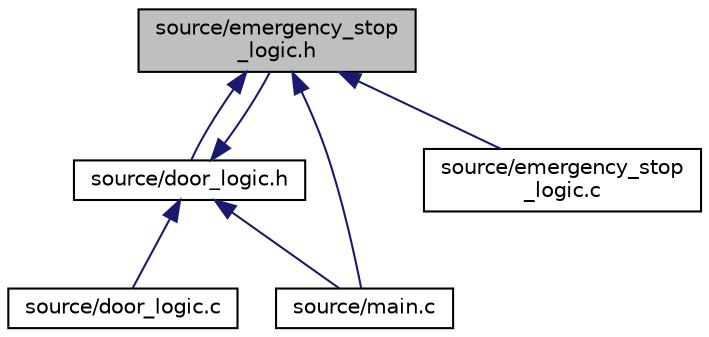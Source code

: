 digraph "source/emergency_stop_logic.h"
{
  edge [fontname="Helvetica",fontsize="10",labelfontname="Helvetica",labelfontsize="10"];
  node [fontname="Helvetica",fontsize="10",shape=record];
  Node8 [label="source/emergency_stop\l_logic.h",height=0.2,width=0.4,color="black", fillcolor="grey75", style="filled", fontcolor="black"];
  Node8 -> Node9 [dir="back",color="midnightblue",fontsize="10",style="solid",fontname="Helvetica"];
  Node9 [label="source/door_logic.h",height=0.2,width=0.4,color="black", fillcolor="white", style="filled",URL="$door__logic_8h.html",tooltip="Manages the open door signal and wait times. "];
  Node9 -> Node10 [dir="back",color="midnightblue",fontsize="10",style="solid",fontname="Helvetica"];
  Node10 [label="source/door_logic.c",height=0.2,width=0.4,color="black", fillcolor="white", style="filled",URL="$door__logic_8c_source.html"];
  Node9 -> Node8 [dir="back",color="midnightblue",fontsize="10",style="solid",fontname="Helvetica"];
  Node9 -> Node11 [dir="back",color="midnightblue",fontsize="10",style="solid",fontname="Helvetica"];
  Node11 [label="source/main.c",height=0.2,width=0.4,color="black", fillcolor="white", style="filled",URL="$main_8c_source.html"];
  Node8 -> Node12 [dir="back",color="midnightblue",fontsize="10",style="solid",fontname="Helvetica"];
  Node12 [label="source/emergency_stop\l_logic.c",height=0.2,width=0.4,color="black", fillcolor="white", style="filled",URL="$emergency__stop__logic_8c_source.html"];
  Node8 -> Node11 [dir="back",color="midnightblue",fontsize="10",style="solid",fontname="Helvetica"];
}
